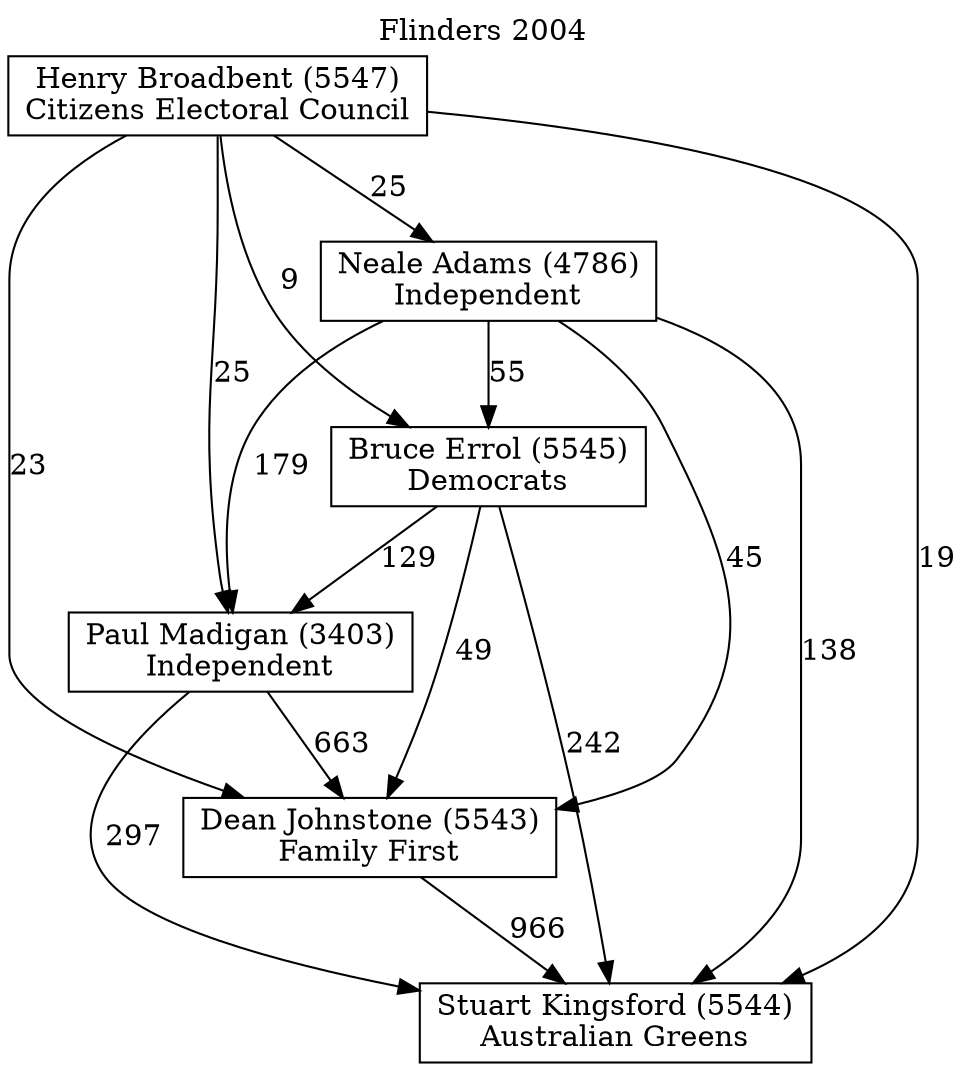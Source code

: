 // House preference flow
digraph "Stuart Kingsford (5544)_Flinders_2004" {
	graph [label="Flinders 2004" labelloc=t mclimit=10]
	node [shape=box]
	"Bruce Errol (5545)" [label="Bruce Errol (5545)
Democrats"]
	"Dean Johnstone (5543)" [label="Dean Johnstone (5543)
Family First"]
	"Henry Broadbent (5547)" [label="Henry Broadbent (5547)
Citizens Electoral Council"]
	"Neale Adams (4786)" [label="Neale Adams (4786)
Independent"]
	"Paul Madigan (3403)" [label="Paul Madigan (3403)
Independent"]
	"Stuart Kingsford (5544)" [label="Stuart Kingsford (5544)
Australian Greens"]
	"Bruce Errol (5545)" -> "Dean Johnstone (5543)" [label=49]
	"Bruce Errol (5545)" -> "Paul Madigan (3403)" [label=129]
	"Bruce Errol (5545)" -> "Stuart Kingsford (5544)" [label=242]
	"Dean Johnstone (5543)" -> "Stuart Kingsford (5544)" [label=966]
	"Henry Broadbent (5547)" -> "Bruce Errol (5545)" [label=9]
	"Henry Broadbent (5547)" -> "Dean Johnstone (5543)" [label=23]
	"Henry Broadbent (5547)" -> "Neale Adams (4786)" [label=25]
	"Henry Broadbent (5547)" -> "Paul Madigan (3403)" [label=25]
	"Henry Broadbent (5547)" -> "Stuart Kingsford (5544)" [label=19]
	"Neale Adams (4786)" -> "Bruce Errol (5545)" [label=55]
	"Neale Adams (4786)" -> "Dean Johnstone (5543)" [label=45]
	"Neale Adams (4786)" -> "Paul Madigan (3403)" [label=179]
	"Neale Adams (4786)" -> "Stuart Kingsford (5544)" [label=138]
	"Paul Madigan (3403)" -> "Dean Johnstone (5543)" [label=663]
	"Paul Madigan (3403)" -> "Stuart Kingsford (5544)" [label=297]
}
